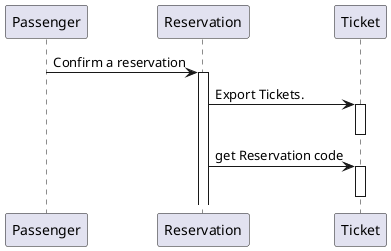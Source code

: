 @startuml

Passenger -> Reservation: Confirm a reservation
activate Reservation

Reservation -> Ticket: Export Tickets.
activate Ticket
deactivate Ticket

Reservation -> Ticket: get Reservation code
activate Ticket
deactivate Ticket

@enduml